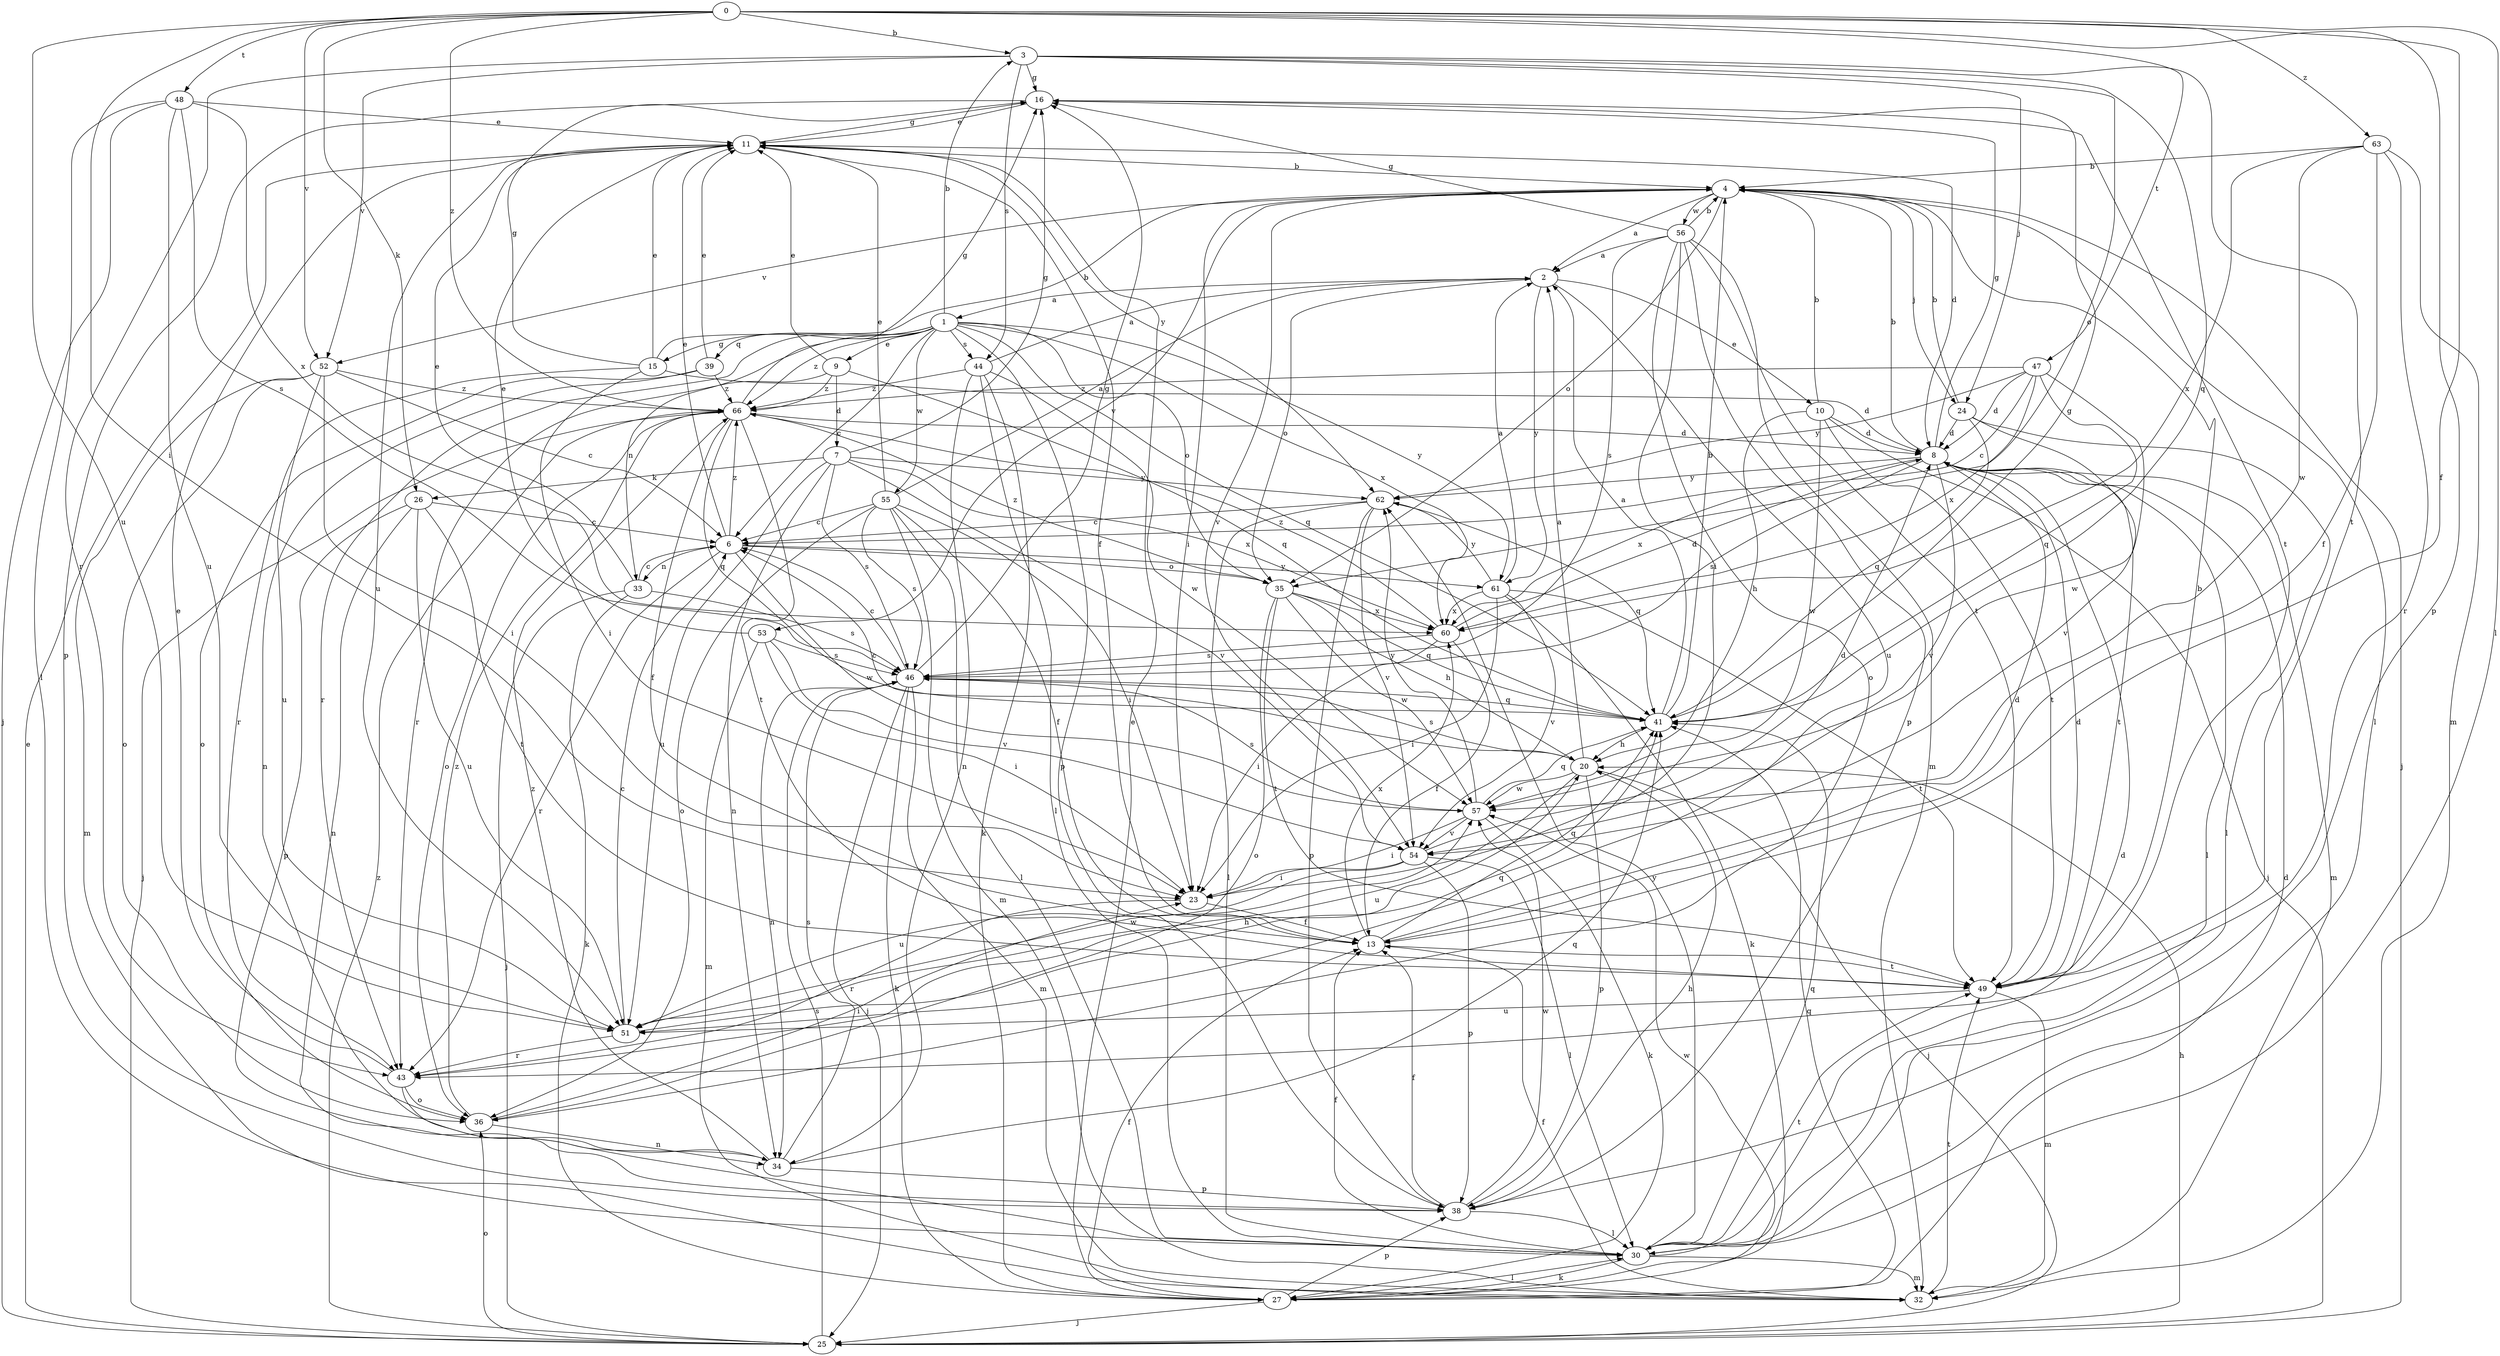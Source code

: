 strict digraph  {
0;
1;
2;
3;
4;
6;
7;
8;
9;
10;
11;
13;
15;
16;
20;
23;
24;
25;
26;
27;
30;
32;
33;
34;
35;
36;
38;
39;
41;
43;
44;
46;
47;
48;
49;
51;
52;
53;
54;
55;
56;
57;
60;
61;
62;
63;
66;
0 -> 3  [label=b];
0 -> 13  [label=f];
0 -> 23  [label=i];
0 -> 26  [label=k];
0 -> 30  [label=l];
0 -> 38  [label=p];
0 -> 47  [label=t];
0 -> 48  [label=t];
0 -> 51  [label=u];
0 -> 52  [label=v];
0 -> 63  [label=z];
0 -> 66  [label=z];
1 -> 3  [label=b];
1 -> 6  [label=c];
1 -> 9  [label=e];
1 -> 15  [label=g];
1 -> 33  [label=n];
1 -> 35  [label=o];
1 -> 38  [label=p];
1 -> 39  [label=q];
1 -> 41  [label=q];
1 -> 43  [label=r];
1 -> 44  [label=s];
1 -> 55  [label=w];
1 -> 60  [label=x];
1 -> 61  [label=y];
1 -> 66  [label=z];
2 -> 1  [label=a];
2 -> 10  [label=e];
2 -> 35  [label=o];
2 -> 51  [label=u];
2 -> 61  [label=y];
3 -> 16  [label=g];
3 -> 24  [label=j];
3 -> 35  [label=o];
3 -> 41  [label=q];
3 -> 43  [label=r];
3 -> 44  [label=s];
3 -> 49  [label=t];
3 -> 52  [label=v];
4 -> 2  [label=a];
4 -> 23  [label=i];
4 -> 24  [label=j];
4 -> 25  [label=j];
4 -> 30  [label=l];
4 -> 35  [label=o];
4 -> 52  [label=v];
4 -> 53  [label=v];
4 -> 54  [label=v];
4 -> 56  [label=w];
6 -> 11  [label=e];
6 -> 33  [label=n];
6 -> 35  [label=o];
6 -> 43  [label=r];
6 -> 57  [label=w];
6 -> 61  [label=y];
6 -> 66  [label=z];
7 -> 16  [label=g];
7 -> 26  [label=k];
7 -> 34  [label=n];
7 -> 46  [label=s];
7 -> 51  [label=u];
7 -> 54  [label=v];
7 -> 60  [label=x];
7 -> 62  [label=y];
8 -> 4  [label=b];
8 -> 16  [label=g];
8 -> 30  [label=l];
8 -> 32  [label=m];
8 -> 46  [label=s];
8 -> 49  [label=t];
8 -> 54  [label=v];
8 -> 60  [label=x];
8 -> 62  [label=y];
9 -> 7  [label=d];
9 -> 11  [label=e];
9 -> 41  [label=q];
9 -> 43  [label=r];
9 -> 66  [label=z];
10 -> 4  [label=b];
10 -> 8  [label=d];
10 -> 20  [label=h];
10 -> 25  [label=j];
10 -> 49  [label=t];
10 -> 57  [label=w];
11 -> 4  [label=b];
11 -> 8  [label=d];
11 -> 13  [label=f];
11 -> 16  [label=g];
11 -> 51  [label=u];
11 -> 62  [label=y];
13 -> 8  [label=d];
13 -> 41  [label=q];
13 -> 49  [label=t];
13 -> 60  [label=x];
15 -> 4  [label=b];
15 -> 8  [label=d];
15 -> 11  [label=e];
15 -> 16  [label=g];
15 -> 23  [label=i];
15 -> 43  [label=r];
16 -> 11  [label=e];
16 -> 38  [label=p];
16 -> 49  [label=t];
20 -> 2  [label=a];
20 -> 6  [label=c];
20 -> 25  [label=j];
20 -> 38  [label=p];
20 -> 46  [label=s];
20 -> 51  [label=u];
20 -> 57  [label=w];
23 -> 13  [label=f];
23 -> 43  [label=r];
24 -> 4  [label=b];
24 -> 8  [label=d];
24 -> 30  [label=l];
24 -> 41  [label=q];
24 -> 54  [label=v];
25 -> 11  [label=e];
25 -> 20  [label=h];
25 -> 36  [label=o];
25 -> 46  [label=s];
25 -> 66  [label=z];
26 -> 6  [label=c];
26 -> 34  [label=n];
26 -> 38  [label=p];
26 -> 49  [label=t];
26 -> 51  [label=u];
27 -> 8  [label=d];
27 -> 11  [label=e];
27 -> 13  [label=f];
27 -> 25  [label=j];
27 -> 30  [label=l];
27 -> 38  [label=p];
27 -> 41  [label=q];
27 -> 57  [label=w];
30 -> 8  [label=d];
30 -> 13  [label=f];
30 -> 27  [label=k];
30 -> 32  [label=m];
30 -> 41  [label=q];
30 -> 49  [label=t];
30 -> 62  [label=y];
32 -> 13  [label=f];
32 -> 49  [label=t];
33 -> 6  [label=c];
33 -> 11  [label=e];
33 -> 25  [label=j];
33 -> 27  [label=k];
33 -> 46  [label=s];
34 -> 38  [label=p];
34 -> 41  [label=q];
34 -> 46  [label=s];
34 -> 66  [label=z];
35 -> 20  [label=h];
35 -> 36  [label=o];
35 -> 41  [label=q];
35 -> 49  [label=t];
35 -> 57  [label=w];
35 -> 60  [label=x];
35 -> 66  [label=z];
36 -> 23  [label=i];
36 -> 34  [label=n];
36 -> 66  [label=z];
38 -> 13  [label=f];
38 -> 20  [label=h];
38 -> 30  [label=l];
38 -> 57  [label=w];
39 -> 11  [label=e];
39 -> 34  [label=n];
39 -> 36  [label=o];
39 -> 66  [label=z];
41 -> 2  [label=a];
41 -> 4  [label=b];
41 -> 16  [label=g];
41 -> 20  [label=h];
43 -> 11  [label=e];
43 -> 20  [label=h];
43 -> 30  [label=l];
43 -> 36  [label=o];
44 -> 2  [label=a];
44 -> 27  [label=k];
44 -> 30  [label=l];
44 -> 34  [label=n];
44 -> 57  [label=w];
44 -> 66  [label=z];
46 -> 6  [label=c];
46 -> 16  [label=g];
46 -> 25  [label=j];
46 -> 27  [label=k];
46 -> 32  [label=m];
46 -> 34  [label=n];
46 -> 41  [label=q];
47 -> 6  [label=c];
47 -> 8  [label=d];
47 -> 41  [label=q];
47 -> 57  [label=w];
47 -> 60  [label=x];
47 -> 62  [label=y];
47 -> 66  [label=z];
48 -> 11  [label=e];
48 -> 25  [label=j];
48 -> 30  [label=l];
48 -> 46  [label=s];
48 -> 51  [label=u];
48 -> 60  [label=x];
49 -> 4  [label=b];
49 -> 8  [label=d];
49 -> 32  [label=m];
49 -> 51  [label=u];
51 -> 6  [label=c];
51 -> 41  [label=q];
51 -> 43  [label=r];
51 -> 57  [label=w];
52 -> 6  [label=c];
52 -> 23  [label=i];
52 -> 32  [label=m];
52 -> 36  [label=o];
52 -> 51  [label=u];
52 -> 66  [label=z];
53 -> 11  [label=e];
53 -> 23  [label=i];
53 -> 32  [label=m];
53 -> 46  [label=s];
53 -> 54  [label=v];
54 -> 8  [label=d];
54 -> 23  [label=i];
54 -> 30  [label=l];
54 -> 38  [label=p];
54 -> 51  [label=u];
55 -> 2  [label=a];
55 -> 6  [label=c];
55 -> 11  [label=e];
55 -> 13  [label=f];
55 -> 23  [label=i];
55 -> 30  [label=l];
55 -> 32  [label=m];
55 -> 36  [label=o];
55 -> 46  [label=s];
56 -> 2  [label=a];
56 -> 4  [label=b];
56 -> 16  [label=g];
56 -> 23  [label=i];
56 -> 32  [label=m];
56 -> 36  [label=o];
56 -> 38  [label=p];
56 -> 46  [label=s];
56 -> 49  [label=t];
57 -> 23  [label=i];
57 -> 27  [label=k];
57 -> 41  [label=q];
57 -> 46  [label=s];
57 -> 54  [label=v];
57 -> 62  [label=y];
60 -> 8  [label=d];
60 -> 13  [label=f];
60 -> 23  [label=i];
60 -> 46  [label=s];
60 -> 66  [label=z];
61 -> 2  [label=a];
61 -> 23  [label=i];
61 -> 27  [label=k];
61 -> 49  [label=t];
61 -> 54  [label=v];
61 -> 60  [label=x];
61 -> 62  [label=y];
62 -> 6  [label=c];
62 -> 30  [label=l];
62 -> 38  [label=p];
62 -> 41  [label=q];
62 -> 54  [label=v];
63 -> 4  [label=b];
63 -> 13  [label=f];
63 -> 32  [label=m];
63 -> 43  [label=r];
63 -> 57  [label=w];
63 -> 60  [label=x];
66 -> 8  [label=d];
66 -> 13  [label=f];
66 -> 16  [label=g];
66 -> 25  [label=j];
66 -> 36  [label=o];
66 -> 41  [label=q];
66 -> 49  [label=t];
}

